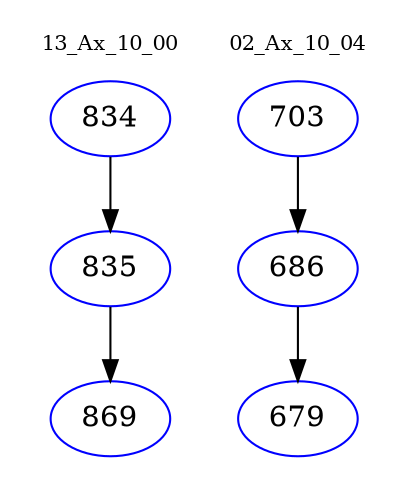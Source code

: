 digraph{
subgraph cluster_0 {
color = white
label = "13_Ax_10_00";
fontsize=10;
T0_834 [label="834", color="blue"]
T0_834 -> T0_835 [color="black"]
T0_835 [label="835", color="blue"]
T0_835 -> T0_869 [color="black"]
T0_869 [label="869", color="blue"]
}
subgraph cluster_1 {
color = white
label = "02_Ax_10_04";
fontsize=10;
T1_703 [label="703", color="blue"]
T1_703 -> T1_686 [color="black"]
T1_686 [label="686", color="blue"]
T1_686 -> T1_679 [color="black"]
T1_679 [label="679", color="blue"]
}
}
